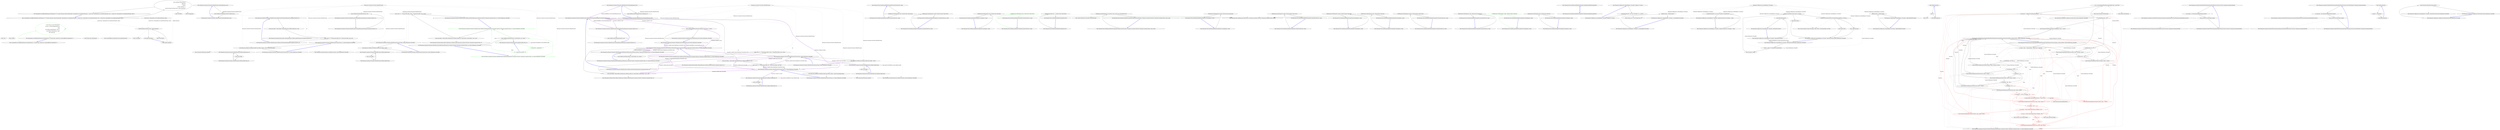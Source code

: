digraph  {
d1 [cluster="CommandLine.Core.ReflectionExtensions.GetSpecifications<T>(System.Type, System.Func<System.Reflection.PropertyInfo, T>)", color=green, community=0, label="1: return from pi in type.GetProperties()\r\n                   let attrs = pi.GetCustomAttributes(true)\r\n                   where\r\n                        attrs.OfType<OptionAttribute>().Any() ||\r\n                        attrs.OfType<ValueAttribute>().Any()\r\n                   select selector(pi);", span="14-19"];
d0 [cluster="CommandLine.Core.ReflectionExtensions.GetSpecifications<T>(System.Type, System.Func<System.Reflection.PropertyInfo, T>)", label="Entry CommandLine.Core.ReflectionExtensions.GetSpecifications<T>(System.Type, System.Func<System.Reflection.PropertyInfo, T>)", span="12-12"];
d2 [cluster="CommandLine.Core.ReflectionExtensions.GetSpecifications<T>(System.Type, System.Func<System.Reflection.PropertyInfo, T>)", label="Exit CommandLine.Core.ReflectionExtensions.GetSpecifications<T>(System.Type, System.Func<System.Reflection.PropertyInfo, T>)", span="12-12"];
d3 [cluster="System.Type.GetProperties()", label="Entry System.Type.GetProperties()", span="0-0"];
d4 [cluster="System.Reflection.MemberInfo.GetCustomAttributes(bool)", label="Entry System.Reflection.MemberInfo.GetCustomAttributes(bool)", span="0-0"];
d5 [cluster="Unk.>", label="Entry Unk.>", span=""];
d6 [cluster="Unk.Any", label="Entry Unk.Any", span=""];
d7 [cluster="Unk.selector", label="Entry Unk.selector", span=""];
d26 [cluster="lambda expression", label="specProp.Property.SetValue(current, selector(specProp))", span="52-52"];
d54 [label="System.Func<CommandLine.Core.SpecificationProperty, object>", span=""];
d20 [cluster="CommandLine.Core.ReflectionExtensions.SetProperties<T>(T, System.Collections.Generic.IEnumerable<CommandLine.Core.SpecificationProperty>, System.Func<CommandLine.Core.SpecificationProperty, bool>, System.Func<CommandLine.Core.SpecificationProperty, object>)", label="Entry CommandLine.Core.ReflectionExtensions.SetProperties<T>(T, System.Collections.Generic.IEnumerable<CommandLine.Core.SpecificationProperty>, System.Func<CommandLine.Core.SpecificationProperty, bool>, System.Func<CommandLine.Core.SpecificationProperty, object>)", span="42-42"];
d25 [cluster="lambda expression", label="Entry lambda expression", span="51-52"];
d27 [cluster="lambda expression", label="Exit lambda expression", span="51-52"];
d28 [cluster="Unk.SetValue", label="Entry Unk.SetValue", span=""];
d22 [cluster="CommandLine.Core.ReflectionExtensions.SetProperties<T>(T, System.Collections.Generic.IEnumerable<CommandLine.Core.SpecificationProperty>, System.Func<CommandLine.Core.SpecificationProperty, bool>, System.Func<CommandLine.Core.SpecificationProperty, object>)", label="Exit CommandLine.Core.ReflectionExtensions.SetProperties<T>(T, System.Collections.Generic.IEnumerable<CommandLine.Core.SpecificationProperty>, System.Func<CommandLine.Core.SpecificationProperty, bool>, System.Func<CommandLine.Core.SpecificationProperty, object>)", span="42-42"];
d21 [cluster="CommandLine.Core.ReflectionExtensions.SetProperties<T>(T, System.Collections.Generic.IEnumerable<CommandLine.Core.SpecificationProperty>, System.Func<CommandLine.Core.SpecificationProperty, bool>, System.Func<CommandLine.Core.SpecificationProperty, object>)", label="return specProps.Where(predicate)\r\n                .Aggregate(\r\n                    instance,\r\n                    (current, specProp) =>\r\n                        specProp.Property.SetValue(current, selector(specProp)));", span="48-52"];
d23 [cluster="Unk.Where", label="Entry Unk.Where", span=""];
d24 [cluster="Unk.Aggregate", label="Entry Unk.Aggregate", span=""];
m0_7 [cluster="Humanizer.Localisation.Formatters.DefaultFormatter.TimeSpanHumanize_Zero()", file="FakeOptionsWithSequence.cs", label="Entry Humanizer.Localisation.Formatters.DefaultFormatter.TimeSpanHumanize_Zero()", span="36-36"];
m0_8 [cluster="Humanizer.Localisation.Formatters.DefaultFormatter.TimeSpanHumanize_Zero()", file="FakeOptionsWithSequence.cs", label="return GetResourceForTimeSpan(TimeUnit.Millisecond, 0);", span="38-38"];
m0_9 [cluster="Humanizer.Localisation.Formatters.DefaultFormatter.TimeSpanHumanize_Zero()", file="FakeOptionsWithSequence.cs", label="Exit Humanizer.Localisation.Formatters.DefaultFormatter.TimeSpanHumanize_Zero()", span="36-36"];
m0_0 [cluster="Humanizer.Localisation.RomanianFormatter.GetResourceKey(string, int)", file="FakeOptionsWithSequence.cs", label="Entry Humanizer.Localisation.RomanianFormatter.GetResourceKey(string, int)", span="6-6"];
m0_1 [cluster="Humanizer.Localisation.RomanianFormatter.GetResourceKey(string, int)", color=green, community=0, file="FakeOptionsWithSequence.cs", label="0: var mod100 = number%100", span="8-8"];
m0_2 [cluster="Humanizer.Localisation.RomanianFormatter.GetResourceKey(string, int)", color=green, community=0, file="FakeOptionsWithSequence.cs", label="0: 0 < mod100 && mod100 < 20", span="10-10"];
m0_11 [cluster="Humanizer.Localisation.Formatters.DefaultFormatter.TimeSpanHumanize(Humanizer.Localisation.TimeUnit, int)", file="FakeOptionsWithSequence.cs", label="Entry Humanizer.Localisation.Formatters.DefaultFormatter.TimeSpanHumanize(Humanizer.Localisation.TimeUnit, int)", span="47-47"];
m0_12 [cluster="Humanizer.Localisation.Formatters.DefaultFormatter.TimeSpanHumanize(Humanizer.Localisation.TimeUnit, int)", file="FakeOptionsWithSequence.cs", label="return GetResourceForTimeSpan(timeUnit, unit);", span="49-49"];
m0_13 [cluster="Humanizer.Localisation.Formatters.DefaultFormatter.TimeSpanHumanize(Humanizer.Localisation.TimeUnit, int)", file="FakeOptionsWithSequence.cs", label="Exit Humanizer.Localisation.Formatters.DefaultFormatter.TimeSpanHumanize(Humanizer.Localisation.TimeUnit, int)", span="47-47"];
m0_10 [cluster="Humanizer.Localisation.Formatters.DefaultFormatter.GetResourceForTimeSpan(Humanizer.Localisation.TimeUnit, int)", file="FakeOptionsWithSequence.cs", label="Entry Humanizer.Localisation.Formatters.DefaultFormatter.GetResourceForTimeSpan(Humanizer.Localisation.TimeUnit, int)", span="58-58"];
m0_20 [cluster="Humanizer.Localisation.Formatters.DefaultFormatter.GetResourceForTimeSpan(Humanizer.Localisation.TimeUnit, int)", file="FakeOptionsWithSequence.cs", label="string resourceKey = ResourceKeys.TimeSpanHumanize.GetResourceKey(unit, count)", span="60-60"];
m0_21 [cluster="Humanizer.Localisation.Formatters.DefaultFormatter.GetResourceForTimeSpan(Humanizer.Localisation.TimeUnit, int)", file="FakeOptionsWithSequence.cs", label="return count == 1 ? Format(resourceKey, null) : Format(resourceKey, count, null);", span="61-61"];
m0_22 [cluster="Humanizer.Localisation.Formatters.DefaultFormatter.GetResourceForTimeSpan(Humanizer.Localisation.TimeUnit, int)", file="FakeOptionsWithSequence.cs", label="Exit Humanizer.Localisation.Formatters.DefaultFormatter.GetResourceForTimeSpan(Humanizer.Localisation.TimeUnit, int)", span="58-58"];
m0_27 [cluster="Humanizer.Localisation.Resources.GetResource(string, System.Globalization.CultureInfo)", file="FakeOptionsWithSequence.cs", label="Entry Humanizer.Localisation.Resources.GetResource(string, System.Globalization.CultureInfo)", span="18-18"];
m0_3 [cluster="Humanizer.Localisation.Formatters.DefaultFormatter.GetResourceForDate(Humanizer.Localisation.TimeUnit, Humanizer.Localisation.Tense, int, System.Globalization.CultureInfo)", color=green, community=0, file="FakeOptionsWithSequence.cs", label="3: Entry Humanizer.Localisation.Formatters.DefaultFormatter.GetResourceForDate(Humanizer.Localisation.TimeUnit, Humanizer.Localisation.Tense, int, System.Globalization.CultureInfo)", span="52-52"];
m0_4 [cluster="Humanizer.Localisation.Formatters.DefaultFormatter.DateHumanize(Humanizer.Localisation.TimeUnit, Humanizer.Localisation.Tense, int, System.Globalization.CultureInfo)", color=green, community=0, file="FakeOptionsWithSequence.cs", label="1: Entry Humanizer.Localisation.Formatters.DefaultFormatter.DateHumanize(Humanizer.Localisation.TimeUnit, Humanizer.Localisation.Tense, int, System.Globalization.CultureInfo)", span="27-27"];
m0_5 [cluster="Humanizer.Localisation.Formatters.DefaultFormatter.DateHumanize(Humanizer.Localisation.TimeUnit, Humanizer.Localisation.Tense, int, System.Globalization.CultureInfo)", file="FakeOptionsWithSequence.cs", label="return GetResourceForDate(timeUnit, timeUnitTense, unit, culture);", span="29-29"];
m0_6 [cluster="Humanizer.Localisation.Formatters.DefaultFormatter.DateHumanize(Humanizer.Localisation.TimeUnit, Humanizer.Localisation.Tense, int, System.Globalization.CultureInfo)", file="FakeOptionsWithSequence.cs", label="Exit Humanizer.Localisation.Formatters.DefaultFormatter.DateHumanize(Humanizer.Localisation.TimeUnit, Humanizer.Localisation.Tense, int, System.Globalization.CultureInfo)", span="27-27"];
m0_23 [cluster="Humanizer.Localisation.ResourceKeys.TimeSpanHumanize.GetResourceKey(Humanizer.Localisation.TimeUnit, int)", file="FakeOptionsWithSequence.cs", label="Entry Humanizer.Localisation.ResourceKeys.TimeSpanHumanize.GetResourceKey(Humanizer.Localisation.TimeUnit, int)", span="22-22"];
m0_30 [cluster="Humanizer.Localisation.Formatters.DefaultFormatter.GetResourceKey(string, int)", file="FakeOptionsWithSequence.cs", label="Entry Humanizer.Localisation.Formatters.DefaultFormatter.GetResourceKey(string, int)", span="93-93"];
m0_32 [cluster="Humanizer.Localisation.Formatters.DefaultFormatter.GetResourceKey(string, int)", file="FakeOptionsWithSequence.cs", label="return resourceKey;", span="95-95"];
m0_33 [cluster="Humanizer.Localisation.Formatters.DefaultFormatter.GetResourceKey(string, int)", file="FakeOptionsWithSequence.cs", label="Exit Humanizer.Localisation.Formatters.DefaultFormatter.GetResourceKey(string, int)", span="93-93"];
m0_14 [cluster="Humanizer.Localisation.Formatters.DefaultFormatter.GetResourceForDate(Humanizer.Localisation.TimeUnit, Humanizer.Localisation.Tense, int, System.Globalization.CultureInfo)", file="FakeOptionsWithSequence.cs", label="string resourceKey = ResourceKeys.DateHumanize.GetResourceKey(unit, timeUnitTense: timeUnitTense, count: count)", span="54-54"];
m0_15 [cluster="Humanizer.Localisation.Formatters.DefaultFormatter.GetResourceForDate(Humanizer.Localisation.TimeUnit, Humanizer.Localisation.Tense, int, System.Globalization.CultureInfo)", file="FakeOptionsWithSequence.cs", label="return count == 1 ? Format(resourceKey, culture) : Format(resourceKey, count, culture);", span="55-55"];
m0_16 [cluster="Humanizer.Localisation.Formatters.DefaultFormatter.GetResourceForDate(Humanizer.Localisation.TimeUnit, Humanizer.Localisation.Tense, int, System.Globalization.CultureInfo)", file="FakeOptionsWithSequence.cs", label="Exit Humanizer.Localisation.Formatters.DefaultFormatter.GetResourceForDate(Humanizer.Localisation.TimeUnit, Humanizer.Localisation.Tense, int, System.Globalization.CultureInfo)", span="52-52"];
m0_17 [cluster="Humanizer.Localisation.ResourceKeys.DateHumanize.GetResourceKey(Humanizer.Localisation.TimeUnit, Humanizer.Localisation.Tense, int)", file="FakeOptionsWithSequence.cs", label="Entry Humanizer.Localisation.ResourceKeys.DateHumanize.GetResourceKey(Humanizer.Localisation.TimeUnit, Humanizer.Localisation.Tense, int)", span="30-30"];
m0_18 [cluster="Humanizer.Localisation.Formatters.DefaultFormatter.Format(string, System.Globalization.CultureInfo)", file="FakeOptionsWithSequence.cs", label="Entry Humanizer.Localisation.Formatters.DefaultFormatter.Format(string, System.Globalization.CultureInfo)", span="70-70"];
m0_24 [cluster="Humanizer.Localisation.Formatters.DefaultFormatter.Format(string, System.Globalization.CultureInfo)", file="FakeOptionsWithSequence.cs", label="return Resources.GetResource(GetResourceKey(resourceKey), culture);", span="72-72"];
m0_25 [cluster="Humanizer.Localisation.Formatters.DefaultFormatter.Format(string, System.Globalization.CultureInfo)", file="FakeOptionsWithSequence.cs", label="Exit Humanizer.Localisation.Formatters.DefaultFormatter.Format(string, System.Globalization.CultureInfo)", span="70-70"];
m0_19 [cluster="Humanizer.Localisation.Formatters.DefaultFormatter.Format(string, int, System.Globalization.CultureInfo)", file="FakeOptionsWithSequence.cs", label="Entry Humanizer.Localisation.Formatters.DefaultFormatter.Format(string, int, System.Globalization.CultureInfo)", span="82-82"];
m0_28 [cluster="Humanizer.Localisation.Formatters.DefaultFormatter.Format(string, int, System.Globalization.CultureInfo)", file="FakeOptionsWithSequence.cs", label="return Resources.GetResource(GetResourceKey(resourceKey, number), culture).FormatWith(number);", span="84-84"];
m0_29 [cluster="Humanizer.Localisation.Formatters.DefaultFormatter.Format(string, int, System.Globalization.CultureInfo)", file="FakeOptionsWithSequence.cs", label="Exit Humanizer.Localisation.Formatters.DefaultFormatter.Format(string, int, System.Globalization.CultureInfo)", span="82-82"];
m0_31 [cluster="string.FormatWith(params object[])", file="FakeOptionsWithSequence.cs", label="Entry string.FormatWith(params object[])", span="15-15"];
m0_26 [cluster="Humanizer.Localisation.Formatters.DefaultFormatter.GetResourceKey(string)", file="FakeOptionsWithSequence.cs", label="Entry Humanizer.Localisation.Formatters.DefaultFormatter.GetResourceKey(string)", span="103-103"];
m0_34 [cluster="Humanizer.Localisation.Formatters.DefaultFormatter.GetResourceKey(string)", file="FakeOptionsWithSequence.cs", label="return resourceKey;", span="105-105"];
m0_35 [cluster="Humanizer.Localisation.Formatters.DefaultFormatter.GetResourceKey(string)", file="FakeOptionsWithSequence.cs", label="Exit Humanizer.Localisation.Formatters.DefaultFormatter.GetResourceKey(string)", span="103-103"];
m0_36 [file="FakeOptionsWithSequence.cs", label="Humanizer.Localisation.Formatters.DefaultFormatter", span=""];
m2_7 [cluster="Humanizer.Localisation.Formatters.DefaultFormatter.TimeSpanHumanize_Zero()", file="HelpText.cs", label="Entry Humanizer.Localisation.Formatters.DefaultFormatter.TimeSpanHumanize_Zero()", span="36-36"];
m2_8 [cluster="Humanizer.Localisation.Formatters.DefaultFormatter.TimeSpanHumanize_Zero()", file="HelpText.cs", label="return GetResourceForTimeSpan(TimeUnit.Millisecond, 0);", span="38-38"];
m2_9 [cluster="Humanizer.Localisation.Formatters.DefaultFormatter.TimeSpanHumanize_Zero()", file="HelpText.cs", label="Exit Humanizer.Localisation.Formatters.DefaultFormatter.TimeSpanHumanize_Zero()", span="36-36"];
m2_0 [cluster="Humanizer.Localisation.Formatters.DefaultFormatter.DateHumanize_Now(System.Globalization.CultureInfo)", file="HelpText.cs", label="Entry Humanizer.Localisation.Formatters.DefaultFormatter.DateHumanize_Now(System.Globalization.CultureInfo)", span="14-14"];
m2_1 [cluster="Humanizer.Localisation.Formatters.DefaultFormatter.DateHumanize_Now(System.Globalization.CultureInfo)", file="HelpText.cs", label="return GetResourceForDate(TimeUnit.Millisecond, Tense.Past, 0, culture);", span="16-16"];
m2_2 [cluster="Humanizer.Localisation.Formatters.DefaultFormatter.DateHumanize_Now(System.Globalization.CultureInfo)", file="HelpText.cs", label="Exit Humanizer.Localisation.Formatters.DefaultFormatter.DateHumanize_Now(System.Globalization.CultureInfo)", span="14-14"];
m2_11 [cluster="Humanizer.Localisation.Formatters.DefaultFormatter.TimeSpanHumanize(Humanizer.Localisation.TimeUnit, int)", file="HelpText.cs", label="Entry Humanizer.Localisation.Formatters.DefaultFormatter.TimeSpanHumanize(Humanizer.Localisation.TimeUnit, int)", span="47-47"];
m2_12 [cluster="Humanizer.Localisation.Formatters.DefaultFormatter.TimeSpanHumanize(Humanizer.Localisation.TimeUnit, int)", file="HelpText.cs", label="return GetResourceForTimeSpan(timeUnit, unit);", span="49-49"];
m2_13 [cluster="Humanizer.Localisation.Formatters.DefaultFormatter.TimeSpanHumanize(Humanizer.Localisation.TimeUnit, int)", file="HelpText.cs", label="Exit Humanizer.Localisation.Formatters.DefaultFormatter.TimeSpanHumanize(Humanizer.Localisation.TimeUnit, int)", span="47-47"];
m2_10 [cluster="Humanizer.Localisation.Formatters.DefaultFormatter.GetResourceForTimeSpan(Humanizer.Localisation.TimeUnit, int)", file="HelpText.cs", label="Entry Humanizer.Localisation.Formatters.DefaultFormatter.GetResourceForTimeSpan(Humanizer.Localisation.TimeUnit, int)", span="58-58"];
m2_20 [cluster="Humanizer.Localisation.Formatters.DefaultFormatter.GetResourceForTimeSpan(Humanizer.Localisation.TimeUnit, int)", file="HelpText.cs", label="string resourceKey = ResourceKeys.TimeSpanHumanize.GetResourceKey(unit, count)", span="60-60"];
m2_21 [cluster="Humanizer.Localisation.Formatters.DefaultFormatter.GetResourceForTimeSpan(Humanizer.Localisation.TimeUnit, int)", file="HelpText.cs", label="return count == 1 ? Format(resourceKey, null) : Format(resourceKey, count, null);", span="61-61"];
m2_22 [cluster="Humanizer.Localisation.Formatters.DefaultFormatter.GetResourceForTimeSpan(Humanizer.Localisation.TimeUnit, int)", file="HelpText.cs", label="Exit Humanizer.Localisation.Formatters.DefaultFormatter.GetResourceForTimeSpan(Humanizer.Localisation.TimeUnit, int)", span="58-58"];
m2_27 [cluster="Humanizer.Localisation.Resources.GetResource(string, System.Globalization.CultureInfo)", file="HelpText.cs", label="Entry Humanizer.Localisation.Resources.GetResource(string, System.Globalization.CultureInfo)", span="18-18"];
m2_4 [cluster="Humanizer.Localisation.Formatters.DefaultFormatter.DateHumanize(Humanizer.Localisation.TimeUnit, Humanizer.Localisation.Tense, int, System.Globalization.CultureInfo)", file="HelpText.cs", label="Entry Humanizer.Localisation.Formatters.DefaultFormatter.DateHumanize(Humanizer.Localisation.TimeUnit, Humanizer.Localisation.Tense, int, System.Globalization.CultureInfo)", span="27-27"];
m2_5 [cluster="Humanizer.Localisation.Formatters.DefaultFormatter.DateHumanize(Humanizer.Localisation.TimeUnit, Humanizer.Localisation.Tense, int, System.Globalization.CultureInfo)", file="HelpText.cs", label="return GetResourceForDate(timeUnit, timeUnitTense, unit, culture);", span="29-29"];
m2_6 [cluster="Humanizer.Localisation.Formatters.DefaultFormatter.DateHumanize(Humanizer.Localisation.TimeUnit, Humanizer.Localisation.Tense, int, System.Globalization.CultureInfo)", file="HelpText.cs", label="Exit Humanizer.Localisation.Formatters.DefaultFormatter.DateHumanize(Humanizer.Localisation.TimeUnit, Humanizer.Localisation.Tense, int, System.Globalization.CultureInfo)", span="27-27"];
m2_23 [cluster="Humanizer.Localisation.ResourceKeys.TimeSpanHumanize.GetResourceKey(Humanizer.Localisation.TimeUnit, int)", file="HelpText.cs", label="Entry Humanizer.Localisation.ResourceKeys.TimeSpanHumanize.GetResourceKey(Humanizer.Localisation.TimeUnit, int)", span="22-22"];
m2_30 [cluster="Humanizer.Localisation.Formatters.DefaultFormatter.GetResourceKey(string, int)", file="HelpText.cs", label="Entry Humanizer.Localisation.Formatters.DefaultFormatter.GetResourceKey(string, int)", span="93-93"];
m2_32 [cluster="Humanizer.Localisation.Formatters.DefaultFormatter.GetResourceKey(string, int)", file="HelpText.cs", label="return resourceKey;", span="95-95"];
m2_33 [cluster="Humanizer.Localisation.Formatters.DefaultFormatter.GetResourceKey(string, int)", file="HelpText.cs", label="Exit Humanizer.Localisation.Formatters.DefaultFormatter.GetResourceKey(string, int)", span="93-93"];
m2_3 [cluster="Humanizer.Localisation.Formatters.DefaultFormatter.GetResourceForDate(Humanizer.Localisation.TimeUnit, Humanizer.Localisation.Tense, int, System.Globalization.CultureInfo)", file="HelpText.cs", label="Entry Humanizer.Localisation.Formatters.DefaultFormatter.GetResourceForDate(Humanizer.Localisation.TimeUnit, Humanizer.Localisation.Tense, int, System.Globalization.CultureInfo)", span="52-52"];
m2_14 [cluster="Humanizer.Localisation.Formatters.DefaultFormatter.GetResourceForDate(Humanizer.Localisation.TimeUnit, Humanizer.Localisation.Tense, int, System.Globalization.CultureInfo)", file="HelpText.cs", label="string resourceKey = ResourceKeys.DateHumanize.GetResourceKey(unit, timeUnitTense: timeUnitTense, count: count)", span="54-54"];
m2_15 [cluster="Humanizer.Localisation.Formatters.DefaultFormatter.GetResourceForDate(Humanizer.Localisation.TimeUnit, Humanizer.Localisation.Tense, int, System.Globalization.CultureInfo)", file="HelpText.cs", label="return count == 1 ? Format(resourceKey, culture) : Format(resourceKey, count, culture);", span="55-55"];
m2_16 [cluster="Humanizer.Localisation.Formatters.DefaultFormatter.GetResourceForDate(Humanizer.Localisation.TimeUnit, Humanizer.Localisation.Tense, int, System.Globalization.CultureInfo)", file="HelpText.cs", label="Exit Humanizer.Localisation.Formatters.DefaultFormatter.GetResourceForDate(Humanizer.Localisation.TimeUnit, Humanizer.Localisation.Tense, int, System.Globalization.CultureInfo)", span="52-52"];
m2_17 [cluster="Humanizer.Localisation.ResourceKeys.DateHumanize.GetResourceKey(Humanizer.Localisation.TimeUnit, Humanizer.Localisation.Tense, int)", file="HelpText.cs", label="Entry Humanizer.Localisation.ResourceKeys.DateHumanize.GetResourceKey(Humanizer.Localisation.TimeUnit, Humanizer.Localisation.Tense, int)", span="30-30"];
m2_18 [cluster="Humanizer.Localisation.Formatters.DefaultFormatter.Format(string, System.Globalization.CultureInfo)", file="HelpText.cs", label="Entry Humanizer.Localisation.Formatters.DefaultFormatter.Format(string, System.Globalization.CultureInfo)", span="70-70"];
m2_24 [cluster="Humanizer.Localisation.Formatters.DefaultFormatter.Format(string, System.Globalization.CultureInfo)", file="HelpText.cs", label="return Resources.GetResource(GetResourceKey(resourceKey), culture);", span="72-72"];
m2_25 [cluster="Humanizer.Localisation.Formatters.DefaultFormatter.Format(string, System.Globalization.CultureInfo)", file="HelpText.cs", label="Exit Humanizer.Localisation.Formatters.DefaultFormatter.Format(string, System.Globalization.CultureInfo)", span="70-70"];
m2_19 [cluster="Humanizer.Localisation.Formatters.DefaultFormatter.Format(string, int, System.Globalization.CultureInfo)", file="HelpText.cs", label="Entry Humanizer.Localisation.Formatters.DefaultFormatter.Format(string, int, System.Globalization.CultureInfo)", span="82-82"];
m2_28 [cluster="Humanizer.Localisation.Formatters.DefaultFormatter.Format(string, int, System.Globalization.CultureInfo)", file="HelpText.cs", label="return Resources.GetResource(GetResourceKey(resourceKey, number), culture).FormatWith(number);", span="84-84"];
m2_29 [cluster="Humanizer.Localisation.Formatters.DefaultFormatter.Format(string, int, System.Globalization.CultureInfo)", file="HelpText.cs", label="Exit Humanizer.Localisation.Formatters.DefaultFormatter.Format(string, int, System.Globalization.CultureInfo)", span="82-82"];
m2_31 [cluster="string.FormatWith(params object[])", file="HelpText.cs", label="Entry string.FormatWith(params object[])", span="15-15"];
m2_26 [cluster="Humanizer.Localisation.Formatters.DefaultFormatter.GetResourceKey(string)", file="HelpText.cs", label="Entry Humanizer.Localisation.Formatters.DefaultFormatter.GetResourceKey(string)", span="103-103"];
m2_34 [cluster="Humanizer.Localisation.Formatters.DefaultFormatter.GetResourceKey(string)", file="HelpText.cs", label="return resourceKey;", span="105-105"];
m2_35 [cluster="Humanizer.Localisation.Formatters.DefaultFormatter.GetResourceKey(string)", file="HelpText.cs", label="Exit Humanizer.Localisation.Formatters.DefaultFormatter.GetResourceKey(string)", span="103-103"];
m2_36 [file="HelpText.cs", label="Humanizer.Localisation.Formatters.DefaultFormatter", span=""];
m4_18 [cluster="Humanizer.Tests.DateHumanizeDefaultStrategyTests.HoursFromNow(int, string)", file="InstanceBuilderTests.cs", label="Entry Humanizer.Tests.DateHumanizeDefaultStrategyTests.HoursFromNow(int, string)", span="74-74"];
m4_19 [cluster="Humanizer.Tests.DateHumanizeDefaultStrategyTests.HoursFromNow(int, string)", file="InstanceBuilderTests.cs", label="DateHumanize.Verify(expected, hours, TimeUnit.Hour, Tense.Future)", span="77-77"];
m4_20 [cluster="Humanizer.Tests.DateHumanizeDefaultStrategyTests.HoursFromNow(int, string)", file="InstanceBuilderTests.cs", label="Exit Humanizer.Tests.DateHumanizeDefaultStrategyTests.HoursFromNow(int, string)", span="74-74"];
m4_5 [cluster="Humanizer.Tests.DateHumanize.Verify(string, int, Humanizer.Localisation.TimeUnit, Humanizer.Localisation.Tense, double?)", file="InstanceBuilderTests.cs", label="Entry Humanizer.Tests.DateHumanize.Verify(string, int, Humanizer.Localisation.TimeUnit, Humanizer.Localisation.Tense, double?)", span="29-29"];
m4_6 [cluster="Humanizer.Tests.DateHumanizeDefaultStrategyTests.SecondsFromNow(int, string)", file="InstanceBuilderTests.cs", label="Entry Humanizer.Tests.DateHumanizeDefaultStrategyTests.SecondsFromNow(int, string)", span="28-28"];
m4_7 [cluster="Humanizer.Tests.DateHumanizeDefaultStrategyTests.SecondsFromNow(int, string)", file="InstanceBuilderTests.cs", label="DateHumanize.Verify(expected, seconds, TimeUnit.Second, Tense.Future)", span="31-31"];
m4_8 [cluster="Humanizer.Tests.DateHumanizeDefaultStrategyTests.SecondsFromNow(int, string)", file="InstanceBuilderTests.cs", label="Exit Humanizer.Tests.DateHumanizeDefaultStrategyTests.SecondsFromNow(int, string)", span="28-28"];
m4_33 [cluster="Humanizer.Tests.DateHumanizeDefaultStrategyTests.YearsAgo(int, string)", file="InstanceBuilderTests.cs", label="Entry Humanizer.Tests.DateHumanizeDefaultStrategyTests.YearsAgo(int, string)", span="122-122"];
m4_34 [cluster="Humanizer.Tests.DateHumanizeDefaultStrategyTests.YearsAgo(int, string)", file="InstanceBuilderTests.cs", label="DateHumanize.Verify(expected, years, TimeUnit.Year, Tense.Past)", span="125-125"];
m4_35 [cluster="Humanizer.Tests.DateHumanizeDefaultStrategyTests.YearsAgo(int, string)", file="InstanceBuilderTests.cs", label="Exit Humanizer.Tests.DateHumanizeDefaultStrategyTests.YearsAgo(int, string)", span="122-122"];
m4_24 [cluster="Humanizer.Tests.DateHumanizeDefaultStrategyTests.DaysFromNow(int, string)", file="InstanceBuilderTests.cs", label="Entry Humanizer.Tests.DateHumanizeDefaultStrategyTests.DaysFromNow(int, string)", span="94-94"];
m4_25 [cluster="Humanizer.Tests.DateHumanizeDefaultStrategyTests.DaysFromNow(int, string)", color=green, community=0, file="InstanceBuilderTests.cs", label="1: DateHumanize.Verify(expected, days, TimeUnit.Day, Tense.Future)", span="97-97"];
m4_26 [cluster="Humanizer.Tests.DateHumanizeDefaultStrategyTests.DaysFromNow(int, string)", file="InstanceBuilderTests.cs", label="Exit Humanizer.Tests.DateHumanizeDefaultStrategyTests.DaysFromNow(int, string)", span="94-94"];
m4_0 [cluster="Humanizer.Tests.DateHumanizeDefaultStrategyTests.DateHumanizeDefaultStrategyTests()", file="InstanceBuilderTests.cs", label="Entry Humanizer.Tests.DateHumanizeDefaultStrategyTests.DateHumanizeDefaultStrategyTests()", span="8-8"];
m4_1 [cluster="Humanizer.Tests.DateHumanizeDefaultStrategyTests.DateHumanizeDefaultStrategyTests()", file="InstanceBuilderTests.cs", label="Exit Humanizer.Tests.DateHumanizeDefaultStrategyTests.DateHumanizeDefaultStrategyTests()", span="8-8"];
m4_39 [cluster="Humanizer.Tests.DateHumanizeDefaultStrategyTests.Now()", file="InstanceBuilderTests.cs", label="Entry Humanizer.Tests.DateHumanizeDefaultStrategyTests.Now()", span="136-136"];
m4_40 [cluster="Humanizer.Tests.DateHumanizeDefaultStrategyTests.Now()", file="InstanceBuilderTests.cs", label="DateHumanize.Verify(''now'', 0, TimeUnit.Year, Tense.Future)", span="139-139"];
m4_41 [cluster="Humanizer.Tests.DateHumanizeDefaultStrategyTests.Now()", file="InstanceBuilderTests.cs", label="Exit Humanizer.Tests.DateHumanizeDefaultStrategyTests.Now()", span="136-136"];
m4_42 [cluster="Humanizer.Tests.DateHumanizeDefaultStrategyTests.ExplicitCultureIsUsed(int, Humanizer.Localisation.TimeUnit, Humanizer.Localisation.Tense, string, string)", file="InstanceBuilderTests.cs", label="Entry Humanizer.Tests.DateHumanizeDefaultStrategyTests.ExplicitCultureIsUsed(int, Humanizer.Localisation.TimeUnit, Humanizer.Localisation.Tense, string, string)", span="146-146"];
m4_43 [cluster="Humanizer.Tests.DateHumanizeDefaultStrategyTests.ExplicitCultureIsUsed(int, Humanizer.Localisation.TimeUnit, Humanizer.Localisation.Tense, string, string)", file="InstanceBuilderTests.cs", label="DateHumanize.Verify(expected, unit, timeUnit, tense, culture: new CultureInfo(culture))", span="148-148"];
m4_44 [cluster="Humanizer.Tests.DateHumanizeDefaultStrategyTests.ExplicitCultureIsUsed(int, Humanizer.Localisation.TimeUnit, Humanizer.Localisation.Tense, string, string)", file="InstanceBuilderTests.cs", label="Exit Humanizer.Tests.DateHumanizeDefaultStrategyTests.ExplicitCultureIsUsed(int, Humanizer.Localisation.TimeUnit, Humanizer.Localisation.Tense, string, string)", span="146-146"];
m4_2 [cluster="Humanizer.Tests.DateHumanizeDefaultStrategyTests.SecondsAgo(int, string)", file="InstanceBuilderTests.cs", label="Entry Humanizer.Tests.DateHumanizeDefaultStrategyTests.SecondsAgo(int, string)", span="18-18"];
m4_3 [cluster="Humanizer.Tests.DateHumanizeDefaultStrategyTests.SecondsAgo(int, string)", file="InstanceBuilderTests.cs", label="DateHumanize.Verify(expected, seconds, TimeUnit.Second, Tense.Past)", span="21-21"];
m4_4 [cluster="Humanizer.Tests.DateHumanizeDefaultStrategyTests.SecondsAgo(int, string)", file="InstanceBuilderTests.cs", label="Exit Humanizer.Tests.DateHumanizeDefaultStrategyTests.SecondsAgo(int, string)", span="18-18"];
m4_30 [cluster="Humanizer.Tests.DateHumanizeDefaultStrategyTests.MonthsFromNow(int, string)", file="InstanceBuilderTests.cs", label="Entry Humanizer.Tests.DateHumanizeDefaultStrategyTests.MonthsFromNow(int, string)", span="114-114"];
m4_31 [cluster="Humanizer.Tests.DateHumanizeDefaultStrategyTests.MonthsFromNow(int, string)", file="InstanceBuilderTests.cs", label="DateHumanize.Verify(expected, months, TimeUnit.Month, Tense.Future)", span="117-117"];
m4_32 [cluster="Humanizer.Tests.DateHumanizeDefaultStrategyTests.MonthsFromNow(int, string)", file="InstanceBuilderTests.cs", label="Exit Humanizer.Tests.DateHumanizeDefaultStrategyTests.MonthsFromNow(int, string)", span="114-114"];
m4_9 [cluster="Humanizer.Tests.DateHumanizeDefaultStrategyTests.MinutesAgo(int, string)", file="InstanceBuilderTests.cs", label="Entry Humanizer.Tests.DateHumanizeDefaultStrategyTests.MinutesAgo(int, string)", span="42-42"];
m4_10 [cluster="Humanizer.Tests.DateHumanizeDefaultStrategyTests.MinutesAgo(int, string)", file="InstanceBuilderTests.cs", label="DateHumanize.Verify(expected, minutes, TimeUnit.Minute, Tense.Past)", span="45-45"];
m4_11 [cluster="Humanizer.Tests.DateHumanizeDefaultStrategyTests.MinutesAgo(int, string)", file="InstanceBuilderTests.cs", label="Exit Humanizer.Tests.DateHumanizeDefaultStrategyTests.MinutesAgo(int, string)", span="42-42"];
m4_15 [cluster="Humanizer.Tests.DateHumanizeDefaultStrategyTests.HoursAgo(int, string)", file="InstanceBuilderTests.cs", label="Entry Humanizer.Tests.DateHumanizeDefaultStrategyTests.HoursAgo(int, string)", span="64-64"];
m4_16 [cluster="Humanizer.Tests.DateHumanizeDefaultStrategyTests.HoursAgo(int, string)", file="InstanceBuilderTests.cs", label="DateHumanize.Verify(expected, hours, TimeUnit.Hour, Tense.Past)", span="67-67"];
m4_17 [cluster="Humanizer.Tests.DateHumanizeDefaultStrategyTests.HoursAgo(int, string)", file="InstanceBuilderTests.cs", label="Exit Humanizer.Tests.DateHumanizeDefaultStrategyTests.HoursAgo(int, string)", span="64-64"];
m4_45 [cluster="System.Globalization.CultureInfo.CultureInfo(string)", file="InstanceBuilderTests.cs", label="Entry System.Globalization.CultureInfo.CultureInfo(string)", span="0-0"];
m4_12 [cluster="Humanizer.Tests.DateHumanizeDefaultStrategyTests.MinutesFromNow(int, string)", file="InstanceBuilderTests.cs", label="Entry Humanizer.Tests.DateHumanizeDefaultStrategyTests.MinutesFromNow(int, string)", span="54-54"];
m4_13 [cluster="Humanizer.Tests.DateHumanizeDefaultStrategyTests.MinutesFromNow(int, string)", file="InstanceBuilderTests.cs", label="DateHumanize.Verify(expected, minutes, TimeUnit.Minute, Tense.Future)", span="57-57"];
m4_14 [cluster="Humanizer.Tests.DateHumanizeDefaultStrategyTests.MinutesFromNow(int, string)", file="InstanceBuilderTests.cs", label="Exit Humanizer.Tests.DateHumanizeDefaultStrategyTests.MinutesFromNow(int, string)", span="54-54"];
m4_36 [cluster="Humanizer.Tests.DateHumanizeDefaultStrategyTests.YearsFromNow(int, string)", file="InstanceBuilderTests.cs", label="Entry Humanizer.Tests.DateHumanizeDefaultStrategyTests.YearsFromNow(int, string)", span="130-130"];
m4_37 [cluster="Humanizer.Tests.DateHumanizeDefaultStrategyTests.YearsFromNow(int, string)", file="InstanceBuilderTests.cs", label="DateHumanize.Verify(expected, years, TimeUnit.Year, Tense.Future)", span="133-133"];
m4_38 [cluster="Humanizer.Tests.DateHumanizeDefaultStrategyTests.YearsFromNow(int, string)", file="InstanceBuilderTests.cs", label="Exit Humanizer.Tests.DateHumanizeDefaultStrategyTests.YearsFromNow(int, string)", span="130-130"];
m4_27 [cluster="Humanizer.Tests.DateHumanizeDefaultStrategyTests.MonthsAgo(int, string)", file="InstanceBuilderTests.cs", label="Entry Humanizer.Tests.DateHumanizeDefaultStrategyTests.MonthsAgo(int, string)", span="104-104"];
m4_28 [cluster="Humanizer.Tests.DateHumanizeDefaultStrategyTests.MonthsAgo(int, string)", color=green, community=0, file="InstanceBuilderTests.cs", label="1: DateHumanize.Verify(expected, months, TimeUnit.Month, Tense.Past)", span="107-107"];
m4_29 [cluster="Humanizer.Tests.DateHumanizeDefaultStrategyTests.MonthsAgo(int, string)", file="InstanceBuilderTests.cs", label="Exit Humanizer.Tests.DateHumanizeDefaultStrategyTests.MonthsAgo(int, string)", span="104-104"];
m4_21 [cluster="Humanizer.Tests.DateHumanizeDefaultStrategyTests.DaysAgo(int, string)", file="InstanceBuilderTests.cs", label="Entry Humanizer.Tests.DateHumanizeDefaultStrategyTests.DaysAgo(int, string)", span="84-84"];
m4_22 [cluster="Humanizer.Tests.DateHumanizeDefaultStrategyTests.DaysAgo(int, string)", file="InstanceBuilderTests.cs", label="DateHumanize.Verify(expected, days, TimeUnit.Day, Tense.Past)", span="87-87"];
m4_23 [cluster="Humanizer.Tests.DateHumanizeDefaultStrategyTests.DaysAgo(int, string)", file="InstanceBuilderTests.cs", label="Exit Humanizer.Tests.DateHumanizeDefaultStrategyTests.DaysAgo(int, string)", span="84-84"];
m7_16 [cluster="Humanizer.Configuration.LocaliserRegistry<TLocaliser>.Register<T>(string)", file="OptionMapperTests.cs", label="Entry Humanizer.Configuration.LocaliserRegistry<TLocaliser>.Register<T>(string)", span="54-54"];
m7_17 [cluster="Humanizer.Configuration.LocaliserRegistry<TLocaliser>.Register<T>(string)", file="OptionMapperTests.cs", label="_localisers[localeCode] = new Lazy<TLocaliser>(() => new T())", span="57-57"];
m7_18 [cluster="Humanizer.Configuration.LocaliserRegistry<TLocaliser>.Register<T>(string)", file="OptionMapperTests.cs", label="Exit Humanizer.Configuration.LocaliserRegistry<TLocaliser>.Register<T>(string)", span="54-54"];
m7_27 [cluster="Humanizer.Configuration.LocaliserRegistry<TLocaliser>.RegisterDefault(TLocaliser)", file="OptionMapperTests.cs", label="Entry Humanizer.Configuration.LocaliserRegistry<TLocaliser>.RegisterDefault(TLocaliser)", span="71-71"];
m7_28 [cluster="Humanizer.Configuration.LocaliserRegistry<TLocaliser>.RegisterDefault(TLocaliser)", file="OptionMapperTests.cs", label="_defaultLocaliser = defaultLocaliser", span="73-73"];
m7_29 [cluster="Humanizer.Configuration.LocaliserRegistry<TLocaliser>.RegisterDefault(TLocaliser)", file="OptionMapperTests.cs", label="Exit Humanizer.Configuration.LocaliserRegistry<TLocaliser>.RegisterDefault(TLocaliser)", span="71-71"];
m7_0 [cluster="Humanizer.Configuration.LocaliserRegistry<TLocaliser>.LocaliserRegistry(TLocaliser)", file="OptionMapperTests.cs", label="Entry Humanizer.Configuration.LocaliserRegistry<TLocaliser>.LocaliserRegistry(TLocaliser)", span="19-19"];
m7_1 [cluster="Humanizer.Configuration.LocaliserRegistry<TLocaliser>.LocaliserRegistry(TLocaliser)", file="OptionMapperTests.cs", label="_defaultLocaliser = defaultLocaliser", span="21-21"];
m7_2 [cluster="Humanizer.Configuration.LocaliserRegistry<TLocaliser>.LocaliserRegistry(TLocaliser)", file="OptionMapperTests.cs", label="Exit Humanizer.Configuration.LocaliserRegistry<TLocaliser>.LocaliserRegistry(TLocaliser)", span="19-19"];
m7_24 [cluster="Humanizer.Configuration.LocaliserRegistry<TLocaliser>.Register(System.Func<TLocaliser>, string)", file="OptionMapperTests.cs", label="Entry Humanizer.Configuration.LocaliserRegistry<TLocaliser>.Register(System.Func<TLocaliser>, string)", span="63-63"];
m7_25 [cluster="Humanizer.Configuration.LocaliserRegistry<TLocaliser>.Register(System.Func<TLocaliser>, string)", file="OptionMapperTests.cs", label="_localisers[localeCode] = new Lazy<TLocaliser>(localiserFactory)", span="65-65"];
m7_26 [cluster="Humanizer.Configuration.LocaliserRegistry<TLocaliser>.Register(System.Func<TLocaliser>, string)", file="OptionMapperTests.cs", label="Exit Humanizer.Configuration.LocaliserRegistry<TLocaliser>.Register(System.Func<TLocaliser>, string)", span="63-63"];
m7_15 [cluster="System.Collections.Generic.IDictionary<TKey, TValue>.TryGetValue(TKey, out TValue)", file="OptionMapperTests.cs", label="Entry System.Collections.Generic.IDictionary<TKey, TValue>.TryGetValue(TKey, out TValue)", span="0-0"];
m7_6 [cluster="Humanizer.Configuration.LocaliserRegistry<TLocaliser>.ResolveForCulture(System.Globalization.CultureInfo)", file="OptionMapperTests.cs", label="Entry Humanizer.Configuration.LocaliserRegistry<TLocaliser>.ResolveForCulture(System.Globalization.CultureInfo)", span="36-36"];
m7_7 [cluster="Humanizer.Configuration.LocaliserRegistry<TLocaliser>.ResolveForCulture(System.Globalization.CultureInfo)", file="OptionMapperTests.cs", label="culture = culture ?? CultureInfo.CurrentUICulture", span="38-38"];
m7_8 [cluster="Humanizer.Configuration.LocaliserRegistry<TLocaliser>.ResolveForCulture(System.Globalization.CultureInfo)", file="OptionMapperTests.cs", label="Lazy<TLocaliser> factory", span="40-40"];
m7_9 [cluster="Humanizer.Configuration.LocaliserRegistry<TLocaliser>.ResolveForCulture(System.Globalization.CultureInfo)", file="OptionMapperTests.cs", label="_localisers.TryGetValue(culture.Name, out factory)", span="42-42"];
m7_11 [cluster="Humanizer.Configuration.LocaliserRegistry<TLocaliser>.ResolveForCulture(System.Globalization.CultureInfo)", file="OptionMapperTests.cs", label="_localisers.TryGetValue(culture.TwoLetterISOLanguageName, out factory)", span="45-45"];
m7_10 [cluster="Humanizer.Configuration.LocaliserRegistry<TLocaliser>.ResolveForCulture(System.Globalization.CultureInfo)", file="OptionMapperTests.cs", label="return factory.Value;", span="43-43"];
m7_12 [cluster="Humanizer.Configuration.LocaliserRegistry<TLocaliser>.ResolveForCulture(System.Globalization.CultureInfo)", file="OptionMapperTests.cs", label="return factory.Value;", span="46-46"];
m7_13 [cluster="Humanizer.Configuration.LocaliserRegistry<TLocaliser>.ResolveForCulture(System.Globalization.CultureInfo)", file="OptionMapperTests.cs", label="return _defaultLocaliser;", span="48-48"];
m7_14 [cluster="Humanizer.Configuration.LocaliserRegistry<TLocaliser>.ResolveForCulture(System.Globalization.CultureInfo)", file="OptionMapperTests.cs", label="Exit Humanizer.Configuration.LocaliserRegistry<TLocaliser>.ResolveForCulture(System.Globalization.CultureInfo)", span="36-36"];
m7_20 [cluster="lambda expression", file="OptionMapperTests.cs", label="Entry lambda expression", span="57-57"];
m7_21 [cluster="lambda expression", file="OptionMapperTests.cs", label="new T()", span="57-57"];
m7_22 [cluster="lambda expression", file="OptionMapperTests.cs", label="Exit lambda expression", span="57-57"];
m7_23 [cluster="T.cstr", file="OptionMapperTests.cs", label="Entry T.cstr", span=""];
m7_19 [cluster="System.Lazy<T>.Lazy(System.Func<T>)", file="OptionMapperTests.cs", label="Entry System.Lazy<T>.Lazy(System.Func<T>)", span="0-0"];
m7_3 [cluster="Humanizer.Configuration.LocaliserRegistry<TLocaliser>.ResolveForUiCulture()", file="OptionMapperTests.cs", label="Entry Humanizer.Configuration.LocaliserRegistry<TLocaliser>.ResolveForUiCulture()", span="27-27"];
m7_4 [cluster="Humanizer.Configuration.LocaliserRegistry<TLocaliser>.ResolveForUiCulture()", file="OptionMapperTests.cs", label="return ResolveForCulture();", span="29-29"];
m7_5 [cluster="Humanizer.Configuration.LocaliserRegistry<TLocaliser>.ResolveForUiCulture()", file="OptionMapperTests.cs", label="Exit Humanizer.Configuration.LocaliserRegistry<TLocaliser>.ResolveForUiCulture()", span="27-27"];
m7_30 [file="OptionMapperTests.cs", label="Humanizer.Configuration.LocaliserRegistry<TLocaliser>", span=""];
m8_32 [cluster="System.TimeSpan.TimeSpan(long)", file="Tokenizer.cs", label="Entry System.TimeSpan.TimeSpan(long)", span="0-0"];
m8_35 [cluster="Humanizer.Localisation.Formatters.IFormatter.DateHumanize(Humanizer.Localisation.TimeUnit, Humanizer.Localisation.Tense, int, System.Globalization.CultureInfo)", file="Tokenizer.cs", label="Entry Humanizer.Localisation.Formatters.IFormatter.DateHumanize(Humanizer.Localisation.TimeUnit, Humanizer.Localisation.Tense, int, System.Globalization.CultureInfo)", span="26-26"];
m8_38 [cluster="System.Convert.ToInt32(double)", file="Tokenizer.cs", label="Entry System.Convert.ToInt32(double)", span="0-0"];
m8_36 [cluster="System.DateTime.AddMonths(int)", file="Tokenizer.cs", label="Entry System.DateTime.AddMonths(int)", span="0-0"];
m8_34 [cluster="Humanizer.Configuration.Configurator.GetFormatter(System.Globalization.CultureInfo)", file="Tokenizer.cs", label="Entry Humanizer.Configuration.Configurator.GetFormatter(System.Globalization.CultureInfo)", span="66-66"];
m8_0 [cluster="Humanizer.DateTimeHumanizeStrategy.DefaultDateTimeHumanizeStrategy.Humanize(System.DateTime, System.DateTime, System.Globalization.CultureInfo)", file="Tokenizer.cs", label="Entry Humanizer.DateTimeHumanizeStrategy.DefaultDateTimeHumanizeStrategy.Humanize(System.DateTime, System.DateTime, System.Globalization.CultureInfo)", span="20-20"];
m8_1 [cluster="Humanizer.DateTimeHumanizeStrategy.DefaultDateTimeHumanizeStrategy.Humanize(System.DateTime, System.DateTime, System.Globalization.CultureInfo)", file="Tokenizer.cs", label="var tense = input > comparisonBase ? Tense.Future : Tense.Past", span="22-22"];
m8_2 [cluster="Humanizer.DateTimeHumanizeStrategy.DefaultDateTimeHumanizeStrategy.Humanize(System.DateTime, System.DateTime, System.Globalization.CultureInfo)", file="Tokenizer.cs", label="var ts = new TimeSpan(Math.Abs(comparisonBase.Ticks - input.Ticks))", span="23-23"];
m8_3 [cluster="Humanizer.DateTimeHumanizeStrategy.DefaultDateTimeHumanizeStrategy.Humanize(System.DateTime, System.DateTime, System.Globalization.CultureInfo)", file="Tokenizer.cs", label="var formatter = Configurator.GetFormatter(culture)", span="25-25"];
m8_5 [cluster="Humanizer.DateTimeHumanizeStrategy.DefaultDateTimeHumanizeStrategy.Humanize(System.DateTime, System.DateTime, System.Globalization.CultureInfo)", file="Tokenizer.cs", label="return formatter.DateHumanize(TimeUnit.Millisecond, tense, 0, culture);", span="28-28"];
m8_7 [cluster="Humanizer.DateTimeHumanizeStrategy.DefaultDateTimeHumanizeStrategy.Humanize(System.DateTime, System.DateTime, System.Globalization.CultureInfo)", file="Tokenizer.cs", label="return formatter.DateHumanize(TimeUnit.Second, tense, ts.Seconds, culture);", span="31-31"];
m8_9 [cluster="Humanizer.DateTimeHumanizeStrategy.DefaultDateTimeHumanizeStrategy.Humanize(System.DateTime, System.DateTime, System.Globalization.CultureInfo)", file="Tokenizer.cs", label="return formatter.DateHumanize(TimeUnit.Minute, tense, 1, culture);", span="34-34"];
m8_11 [cluster="Humanizer.DateTimeHumanizeStrategy.DefaultDateTimeHumanizeStrategy.Humanize(System.DateTime, System.DateTime, System.Globalization.CultureInfo)", file="Tokenizer.cs", label="return formatter.DateHumanize(TimeUnit.Minute, tense, ts.Minutes, culture);", span="37-37"];
m8_13 [cluster="Humanizer.DateTimeHumanizeStrategy.DefaultDateTimeHumanizeStrategy.Humanize(System.DateTime, System.DateTime, System.Globalization.CultureInfo)", file="Tokenizer.cs", label="return formatter.DateHumanize(TimeUnit.Hour, tense, 1, culture);", span="40-40"];
m8_15 [cluster="Humanizer.DateTimeHumanizeStrategy.DefaultDateTimeHumanizeStrategy.Humanize(System.DateTime, System.DateTime, System.Globalization.CultureInfo)", file="Tokenizer.cs", label="return formatter.DateHumanize(TimeUnit.Hour, tense, ts.Hours, culture);", span="43-43"];
m8_17 [cluster="Humanizer.DateTimeHumanizeStrategy.DefaultDateTimeHumanizeStrategy.Humanize(System.DateTime, System.DateTime, System.Globalization.CultureInfo)", file="Tokenizer.cs", label="return formatter.DateHumanize(TimeUnit.Day, tense, 1, culture);", span="46-46"];
m8_19 [cluster="Humanizer.DateTimeHumanizeStrategy.DefaultDateTimeHumanizeStrategy.Humanize(System.DateTime, System.DateTime, System.Globalization.CultureInfo)", file="Tokenizer.cs", label="return formatter.DateHumanize(TimeUnit.Day, tense, ts.Days, culture);", span="49-49"];
m8_21 [cluster="Humanizer.DateTimeHumanizeStrategy.DefaultDateTimeHumanizeStrategy.Humanize(System.DateTime, System.DateTime, System.Globalization.CultureInfo)", color=red, community=0, file="Tokenizer.cs", label="4: comparisonBase.Date.AddMonths(tense == Tense.Future ? 1 : -1) == input.Date", span="53-53"];
m8_22 [cluster="Humanizer.DateTimeHumanizeStrategy.DefaultDateTimeHumanizeStrategy.Humanize(System.DateTime, System.DateTime, System.Globalization.CultureInfo)", color=red, community=0, file="Tokenizer.cs", label="1: return formatter.DateHumanize(TimeUnit.Month, tense, 1, culture);", span="54-54"];
m8_23 [cluster="Humanizer.DateTimeHumanizeStrategy.DefaultDateTimeHumanizeStrategy.Humanize(System.DateTime, System.DateTime, System.Globalization.CultureInfo)", color=red, community=0, file="Tokenizer.cs", label="1: return formatter.DateHumanize(TimeUnit.Day, tense, ts.Days, culture);", span="55-55"];
m8_26 [cluster="Humanizer.DateTimeHumanizeStrategy.DefaultDateTimeHumanizeStrategy.Humanize(System.DateTime, System.DateTime, System.Globalization.CultureInfo)", color=red, community=0, file="Tokenizer.cs", label="1: return formatter.DateHumanize(TimeUnit.Month, tense, months, culture);", span="61-61"];
m8_30 [cluster="Humanizer.DateTimeHumanizeStrategy.DefaultDateTimeHumanizeStrategy.Humanize(System.DateTime, System.DateTime, System.Globalization.CultureInfo)", color=red, community=0, file="Tokenizer.cs", label="1: return formatter.DateHumanize(TimeUnit.Year, tense, years, culture);", span="67-67"];
m8_4 [cluster="Humanizer.DateTimeHumanizeStrategy.DefaultDateTimeHumanizeStrategy.Humanize(System.DateTime, System.DateTime, System.Globalization.CultureInfo)", file="Tokenizer.cs", label="ts.TotalMilliseconds < 500", span="27-27"];
m8_6 [cluster="Humanizer.DateTimeHumanizeStrategy.DefaultDateTimeHumanizeStrategy.Humanize(System.DateTime, System.DateTime, System.Globalization.CultureInfo)", file="Tokenizer.cs", label="ts.TotalSeconds < 60", span="30-30"];
m8_8 [cluster="Humanizer.DateTimeHumanizeStrategy.DefaultDateTimeHumanizeStrategy.Humanize(System.DateTime, System.DateTime, System.Globalization.CultureInfo)", file="Tokenizer.cs", label="ts.TotalSeconds < 120", span="33-33"];
m8_10 [cluster="Humanizer.DateTimeHumanizeStrategy.DefaultDateTimeHumanizeStrategy.Humanize(System.DateTime, System.DateTime, System.Globalization.CultureInfo)", file="Tokenizer.cs", label="ts.TotalMinutes < 60", span="36-36"];
m8_12 [cluster="Humanizer.DateTimeHumanizeStrategy.DefaultDateTimeHumanizeStrategy.Humanize(System.DateTime, System.DateTime, System.Globalization.CultureInfo)", file="Tokenizer.cs", label="ts.TotalMinutes < 90", span="39-39"];
m8_14 [cluster="Humanizer.DateTimeHumanizeStrategy.DefaultDateTimeHumanizeStrategy.Humanize(System.DateTime, System.DateTime, System.Globalization.CultureInfo)", file="Tokenizer.cs", label="ts.TotalHours < 24", span="42-42"];
m8_16 [cluster="Humanizer.DateTimeHumanizeStrategy.DefaultDateTimeHumanizeStrategy.Humanize(System.DateTime, System.DateTime, System.Globalization.CultureInfo)", file="Tokenizer.cs", label="ts.TotalHours < 48", span="45-45"];
m8_18 [cluster="Humanizer.DateTimeHumanizeStrategy.DefaultDateTimeHumanizeStrategy.Humanize(System.DateTime, System.DateTime, System.Globalization.CultureInfo)", file="Tokenizer.cs", label="ts.TotalDays < 28", span="48-48"];
m8_20 [cluster="Humanizer.DateTimeHumanizeStrategy.DefaultDateTimeHumanizeStrategy.Humanize(System.DateTime, System.DateTime, System.Globalization.CultureInfo)", color=red, community=0, file="Tokenizer.cs", label="2: ts.TotalDays >= 28 && ts.TotalDays < 30", span="51-51"];
m8_24 [cluster="Humanizer.DateTimeHumanizeStrategy.DefaultDateTimeHumanizeStrategy.Humanize(System.DateTime, System.DateTime, System.Globalization.CultureInfo)", color=red, community=0, file="Tokenizer.cs", label="2: ts.TotalDays < 345", span="58-58"];
m8_25 [cluster="Humanizer.DateTimeHumanizeStrategy.DefaultDateTimeHumanizeStrategy.Humanize(System.DateTime, System.DateTime, System.Globalization.CultureInfo)", color=red, community=0, file="Tokenizer.cs", label="1: int months = Convert.ToInt32(Math.Floor(ts.TotalDays / 29.5))", span="60-60"];
m8_27 [cluster="Humanizer.DateTimeHumanizeStrategy.DefaultDateTimeHumanizeStrategy.Humanize(System.DateTime, System.DateTime, System.Globalization.CultureInfo)", color=red, community=0, file="Tokenizer.cs", label="1: int years = Convert.ToInt32(Math.Floor(ts.TotalDays / 365))", span="64-64"];
m8_28 [cluster="Humanizer.DateTimeHumanizeStrategy.DefaultDateTimeHumanizeStrategy.Humanize(System.DateTime, System.DateTime, System.Globalization.CultureInfo)", color=red, community=0, file="Tokenizer.cs", label="0: years == 0", span="65-65"];
m8_29 [cluster="Humanizer.DateTimeHumanizeStrategy.DefaultDateTimeHumanizeStrategy.Humanize(System.DateTime, System.DateTime, System.Globalization.CultureInfo)", color=red, community=0, file="Tokenizer.cs", label="0: years = 1", span="65-65"];
m8_31 [cluster="Humanizer.DateTimeHumanizeStrategy.DefaultDateTimeHumanizeStrategy.Humanize(System.DateTime, System.DateTime, System.Globalization.CultureInfo)", file="Tokenizer.cs", label="Exit Humanizer.DateTimeHumanizeStrategy.DefaultDateTimeHumanizeStrategy.Humanize(System.DateTime, System.DateTime, System.Globalization.CultureInfo)", span="20-20"];
m8_37 [cluster="System.Math.Floor(double)", file="Tokenizer.cs", label="Entry System.Math.Floor(double)", span="0-0"];
m8_33 [cluster="System.Math.Abs(long)", file="Tokenizer.cs", label="Entry System.Math.Abs(long)", span="0-0"];
m9_0 [cluster="Humanizer.Localisation.NumberToWords.RomanianNumberToWordsConverter.Convert(int, Humanizer.GrammaticalGender)", file="TokenPartitioner.cs", label="Entry Humanizer.Localisation.NumberToWords.RomanianNumberToWordsConverter.Convert(int, Humanizer.GrammaticalGender)", span="7-7"];
m9_1 [cluster="Humanizer.Localisation.NumberToWords.RomanianNumberToWordsConverter.Convert(int, Humanizer.GrammaticalGender)", file="TokenPartitioner.cs", label="var converter = new RomanianCardinalNumberConverter()", span="9-9"];
m9_2 [cluster="Humanizer.Localisation.NumberToWords.RomanianNumberToWordsConverter.Convert(int, Humanizer.GrammaticalGender)", file="TokenPartitioner.cs", label="return converter.Convert(number, gender);", span="10-10"];
m9_3 [cluster="Humanizer.Localisation.NumberToWords.RomanianNumberToWordsConverter.Convert(int, Humanizer.GrammaticalGender)", file="TokenPartitioner.cs", label="Exit Humanizer.Localisation.NumberToWords.RomanianNumberToWordsConverter.Convert(int, Humanizer.GrammaticalGender)", span="7-7"];
m9_6 [cluster="Humanizer.Localisation.NumberToWords.RomanianNumberToWordsConverter.ConvertToOrdinal(int, Humanizer.GrammaticalGender)", file="TokenPartitioner.cs", label="Entry Humanizer.Localisation.NumberToWords.RomanianNumberToWordsConverter.ConvertToOrdinal(int, Humanizer.GrammaticalGender)", span="13-13"];
m9_7 [cluster="Humanizer.Localisation.NumberToWords.RomanianNumberToWordsConverter.ConvertToOrdinal(int, Humanizer.GrammaticalGender)", file="TokenPartitioner.cs", label="var converter = new RomanianOrdinalNumberConverter()", span="15-15"];
m9_8 [cluster="Humanizer.Localisation.NumberToWords.RomanianNumberToWordsConverter.ConvertToOrdinal(int, Humanizer.GrammaticalGender)", file="TokenPartitioner.cs", label="return converter.Convert(number, gender);", span="16-16"];
m9_9 [cluster="Humanizer.Localisation.NumberToWords.RomanianNumberToWordsConverter.ConvertToOrdinal(int, Humanizer.GrammaticalGender)", file="TokenPartitioner.cs", label="Exit Humanizer.Localisation.NumberToWords.RomanianNumberToWordsConverter.ConvertToOrdinal(int, Humanizer.GrammaticalGender)", span="13-13"];
m9_10 [cluster="Humanizer.Localisation.NumberToWords.Romanian.RomanianOrdinalNumberConverter.RomanianOrdinalNumberConverter()", file="TokenPartitioner.cs", label="Entry Humanizer.Localisation.NumberToWords.Romanian.RomanianOrdinalNumberConverter.RomanianOrdinalNumberConverter()", span="5-5"];
m9_5 [cluster="Humanizer.Localisation.NumberToWords.Romanian.RomanianCardinalNumberConverter.Convert(int, Humanizer.GrammaticalGender)", file="TokenPartitioner.cs", label="Entry Humanizer.Localisation.NumberToWords.Romanian.RomanianCardinalNumberConverter.Convert(int, Humanizer.GrammaticalGender)", span="98-98"];
m9_4 [cluster="Humanizer.Localisation.NumberToWords.Romanian.RomanianCardinalNumberConverter.RomanianCardinalNumberConverter()", file="TokenPartitioner.cs", label="Entry Humanizer.Localisation.NumberToWords.Romanian.RomanianCardinalNumberConverter.RomanianCardinalNumberConverter()", span="6-6"];
m9_11 [cluster="Humanizer.Localisation.NumberToWords.Romanian.RomanianOrdinalNumberConverter.Convert(int, Humanizer.GrammaticalGender)", file="TokenPartitioner.cs", label="Entry Humanizer.Localisation.NumberToWords.Romanian.RomanianOrdinalNumberConverter.Convert(int, Humanizer.GrammaticalGender)", span="28-28"];
m10_4 [cluster="lambda expression", file="TokenPartitionerTests.cs", label="Entry lambda expression", span="103-103"];
m10_5 [cluster="lambda expression", file="TokenPartitionerTests.cs", label="p.Name == ''Description''", span="103-103"];
m10_6 [cluster="lambda expression", file="TokenPartitionerTests.cs", label="Exit lambda expression", span="103-103"];
m10_3 [cluster="Humanizer.Configuration.LocaliserRegistry<TLocaliser>.ResolveForCulture(System.Globalization.CultureInfo)", file="TokenPartitionerTests.cs", label="Entry Humanizer.Configuration.LocaliserRegistry<TLocaliser>.ResolveForCulture(System.Globalization.CultureInfo)", span="36-36"];
m10_0 [cluster="Humanizer.Configuration.Configurator.GetFormatter(System.Globalization.CultureInfo)", file="TokenPartitionerTests.cs", label="Entry Humanizer.Configuration.Configurator.GetFormatter(System.Globalization.CultureInfo)", span="66-66"];
m10_1 [cluster="Humanizer.Configuration.Configurator.GetFormatter(System.Globalization.CultureInfo)", file="TokenPartitionerTests.cs", label="return Formatters.ResolveForCulture(culture);", span="68-68"];
m10_2 [cluster="Humanizer.Configuration.Configurator.GetFormatter(System.Globalization.CultureInfo)", file="TokenPartitionerTests.cs", label="Exit Humanizer.Configuration.Configurator.GetFormatter(System.Globalization.CultureInfo)", span="66-66"];
d1 -> d1  [color=green, key=1, label=pi, style=dashed];
d1 -> d2  [color=green, key=0, style=solid];
d1 -> d3  [color=green, key=2, style=dotted];
d1 -> d4  [color=green, key=2, style=dotted];
d1 -> d5  [color=green, key=2, style=dotted];
d1 -> d6  [color=green, key=2, style=dotted];
d1 -> d7  [color=green, key=2, style=dotted];
d0 -> d1  [color=green, key=0, style=solid];
d2 -> d0  [color=blue, key=0, style=bold];
d26 -> d7  [key=2, style=dotted];
d26 -> d27  [key=0, style=solid];
d26 -> d28  [key=2, style=dotted];
d54 -> d26  [color=darkseagreen4, key=1, label="System.Func<CommandLine.Core.SpecificationProperty, object>", style=dashed];
d20 -> d26  [color=darkseagreen4, key=1, label="System.Func<CommandLine.Core.SpecificationProperty, object>", style=dashed];
d20 -> d21  [key=0, style=solid];
d25 -> d26  [key=0, style=solid];
d27 -> d25  [color=blue, key=0, style=bold];
d22 -> d20  [color=blue, key=0, style=bold];
d21 -> d25  [color=darkseagreen4, key=1, label="lambda expression", style=dashed];
d21 -> d22  [key=0, style=solid];
d21 -> d23  [key=2, style=dotted];
d21 -> d24  [key=2, style=dotted];
m0_7 -> m0_8  [key=0, style=solid];
m0_8 -> m0_9  [key=0, style=solid];
m0_8 -> m0_10  [key=2, style=dotted];
m0_9 -> m0_7  [color=blue, key=0, style=bold];
m0_0 -> m0_1  [color=green, key=0, style=solid];
m0_0 -> m0_3  [color=green, key=1, label=string, style=dashed];
m0_0 -> m0_4  [color=green, key=1, label=string, style=dashed];
m0_0 -> m0_0  [color=darkorchid, key=3, label="method methodReturn string GetResourceKey", style=bold];
m0_1 -> m0_2  [color=green, key=0, style=solid];
m0_1 -> m0_3  [key=2, style=dotted];
m0_2 -> m0_0  [color=blue, key=0, style=bold];
m0_2 -> m0_3  [color=green, key=0, style=solid];
m0_2 -> m0_4  [color=green, key=0, style=solid];
m0_11 -> m0_12  [key=0, style=solid];
m0_12 -> m0_13  [key=0, style=solid];
m0_12 -> m0_10  [key=2, style=dotted];
m0_13 -> m0_11  [color=blue, key=0, style=bold];
m0_10 -> m0_20  [key=0, style=solid];
m0_10 -> m0_21  [color=darkseagreen4, key=1, label=int, style=dashed];
m0_20 -> m0_21  [key=0, style=solid];
m0_20 -> m0_23  [key=2, style=dotted];
m0_21 -> m0_22  [key=0, style=solid];
m0_21 -> m0_18  [key=2, style=dotted];
m0_21 -> m0_19  [key=2, style=dotted];
m0_22 -> m0_10  [color=blue, key=0, style=bold];
m0_3 -> m0_5  [color=green, key=0, style=solid];
m0_3 -> m0_14  [key=0, style=solid];
m0_3 -> m0_15  [color=darkseagreen4, key=1, label=int, style=dashed];
m0_4 -> m0_5  [color=green, key=0, style=solid];
m0_5 -> m0_0  [color=blue, key=0, style=bold];
m0_5 -> m0_6  [key=0, style=solid];
m0_5 -> m0_3  [key=2, style=dotted];
m0_6 -> m0_4  [color=blue, key=0, style=bold];
m0_30 -> m0_32  [key=0, style=solid];
m0_32 -> m0_33  [key=0, style=solid];
m0_33 -> m0_30  [color=blue, key=0, style=bold];
m0_14 -> m0_15  [key=0, style=solid];
m0_14 -> m0_17  [key=2, style=dotted];
m0_15 -> m0_16  [key=0, style=solid];
m0_15 -> m0_18  [key=2, style=dotted];
m0_15 -> m0_19  [key=2, style=dotted];
m0_16 -> m0_3  [color=blue, key=0, style=bold];
m0_18 -> m0_24  [key=0, style=solid];
m0_24 -> m0_25  [key=0, style=solid];
m0_24 -> m0_26  [key=2, style=dotted];
m0_24 -> m0_27  [key=2, style=dotted];
m0_25 -> m0_18  [color=blue, key=0, style=bold];
m0_19 -> m0_28  [key=0, style=solid];
m0_28 -> m0_29  [key=0, style=solid];
m0_28 -> m0_30  [key=2, style=dotted];
m0_28 -> m0_27  [key=2, style=dotted];
m0_28 -> m0_31  [key=2, style=dotted];
m0_29 -> m0_19  [color=blue, key=0, style=bold];
m0_26 -> m0_34  [key=0, style=solid];
m0_34 -> m0_35  [key=0, style=solid];
m0_35 -> m0_26  [color=blue, key=0, style=bold];
m0_36 -> m0_1  [color=darkseagreen4, key=1, label="Humanizer.Localisation.Formatters.DefaultFormatter", style=dashed];
m0_36 -> m0_5  [color=darkseagreen4, key=1, label="Humanizer.Localisation.Formatters.DefaultFormatter", style=dashed];
m0_36 -> m0_8  [color=darkseagreen4, key=1, label="Humanizer.Localisation.Formatters.DefaultFormatter", style=dashed];
m0_36 -> m0_12  [color=darkseagreen4, key=1, label="Humanizer.Localisation.Formatters.DefaultFormatter", style=dashed];
m0_36 -> m0_15  [color=darkseagreen4, key=1, label="Humanizer.Localisation.Formatters.DefaultFormatter", style=dashed];
m0_36 -> m0_21  [color=darkseagreen4, key=1, label="Humanizer.Localisation.Formatters.DefaultFormatter", style=dashed];
m0_36 -> m0_24  [color=darkseagreen4, key=1, label="Humanizer.Localisation.Formatters.DefaultFormatter", style=dashed];
m0_36 -> m0_28  [color=darkseagreen4, key=1, label="Humanizer.Localisation.Formatters.DefaultFormatter", style=dashed];
m2_7 -> m2_8  [key=0, style=solid];
m2_7 -> m2_10  [color=darkorchid, key=3, label="method methodReturn string TimeSpanHumanize_Zero", style=bold];
m2_8 -> m2_9  [key=0, style=solid];
m2_8 -> m2_10  [key=2, style=dotted];
m2_9 -> m2_7  [color=blue, key=0, style=bold];
m2_0 -> m2_1  [key=0, style=solid];
m2_0 -> m2_3  [color=darkorchid, key=3, label="method methodReturn string DateHumanize_Now", style=bold];
m2_1 -> m2_2  [key=0, style=solid];
m2_1 -> m2_3  [key=2, style=dotted];
m2_2 -> m2_0  [color=blue, key=0, style=bold];
m2_11 -> m2_12  [key=0, style=solid];
m2_11 -> m2_10  [color=darkorchid, key=3, label="method methodReturn string TimeSpanHumanize", style=bold];
m2_12 -> m2_13  [key=0, style=solid];
m2_12 -> m2_10  [key=2, style=dotted];
m2_13 -> m2_11  [color=blue, key=0, style=bold];
m2_10 -> m2_20  [key=0, style=solid];
m2_10 -> m2_21  [color=darkseagreen4, key=1, label=int, style=dashed];
m2_10 -> m2_1  [color=darkorchid, key=3, label="Parameter variable int count", style=bold];
m2_10 -> m2_11  [color=darkorchid, key=3, label="Parameter variable int count", style=bold];
m2_20 -> m2_21  [key=0, style=solid];
m2_20 -> m2_23  [key=2, style=dotted];
m2_21 -> m2_22  [key=0, style=solid];
m2_21 -> m2_18  [key=2, style=dotted];
m2_21 -> m2_19  [key=2, style=dotted];
m2_22 -> m2_10  [color=blue, key=0, style=bold];
m2_4 -> m2_5  [key=0, style=solid];
m2_4 -> m2_3  [color=darkorchid, key=3, label="method methodReturn string DateHumanize", style=bold];
m2_5 -> m2_6  [key=0, style=solid];
m2_5 -> m2_3  [key=2, style=dotted];
m2_6 -> m2_4  [color=blue, key=0, style=bold];
m2_30 -> m2_32  [key=0, style=solid];
m2_30 -> m2_19  [color=darkorchid, key=3, label="Parameter variable int number", style=bold];
m2_30 -> m2_30  [color=darkorchid, key=3, label="method methodReturn string GetResourceKey", style=bold];
m2_32 -> m2_33  [key=0, style=solid];
m2_33 -> m2_30  [color=blue, key=0, style=bold];
m2_3 -> m2_14  [key=0, style=solid];
m2_3 -> m2_15  [color=darkseagreen4, key=1, label=int, style=dashed];
m2_3 -> m2_1  [color=darkorchid, key=3, label="Parameter variable int count", style=bold];
m2_3 -> m2_4  [color=darkorchid, key=3, label="Parameter variable System.Globalization.CultureInfo culture", style=bold];
m2_3 -> m2_0  [color=darkorchid, key=3, label="Parameter variable System.Globalization.CultureInfo culture", style=bold];
m2_14 -> m2_15  [key=0, style=solid];
m2_14 -> m2_17  [key=2, style=dotted];
m2_15 -> m2_16  [key=0, style=solid];
m2_15 -> m2_18  [key=2, style=dotted];
m2_15 -> m2_19  [key=2, style=dotted];
m2_16 -> m2_3  [color=blue, key=0, style=bold];
m2_18 -> m2_24  [key=0, style=solid];
m2_18 -> m2_14  [color=darkorchid, key=3, label="Parameter variable string resourceKey", style=bold];
m2_18 -> m2_20  [color=darkorchid, key=3, label="Parameter variable string resourceKey", style=bold];
m2_18 -> m2_3  [color=darkorchid, key=3, label="Parameter variable System.Globalization.CultureInfo culture", style=bold];
m2_18 -> m2_21  [color=darkorchid, key=3, label="Parameter variable System.Globalization.CultureInfo culture", style=bold];
m2_24 -> m2_25  [key=0, style=solid];
m2_24 -> m2_26  [key=2, style=dotted];
m2_24 -> m2_27  [key=2, style=dotted];
m2_25 -> m2_18  [color=blue, key=0, style=bold];
m2_19 -> m2_28  [key=0, style=solid];
m2_19 -> m2_14  [color=darkorchid, key=3, label="Parameter variable string resourceKey", style=bold];
m2_19 -> m2_20  [color=darkorchid, key=3, label="Parameter variable string resourceKey", style=bold];
m2_19 -> m2_3  [color=darkorchid, key=3, label="Parameter variable System.Globalization.CultureInfo culture", style=bold];
m2_19 -> m2_10  [color=darkorchid, key=3, label="Parameter variable int number", style=bold];
m2_19 -> m2_21  [color=darkorchid, key=3, label="Parameter variable System.Globalization.CultureInfo culture", style=bold];
m2_28 -> m2_29  [key=0, style=solid];
m2_28 -> m2_30  [key=2, style=dotted];
m2_28 -> m2_27  [key=2, style=dotted];
m2_28 -> m2_31  [key=2, style=dotted];
m2_29 -> m2_19  [color=blue, key=0, style=bold];
m2_26 -> m2_34  [key=0, style=solid];
m2_26 -> m2_18  [color=darkorchid, key=3, label="Parameter variable string resourceKey", style=bold];
m2_26 -> m2_26  [color=darkorchid, key=3, label="method methodReturn string GetResourceKey", style=bold];
m2_34 -> m2_35  [key=0, style=solid];
m2_35 -> m2_26  [color=blue, key=0, style=bold];
m2_36 -> m2_1  [color=darkseagreen4, key=1, label="Humanizer.Localisation.Formatters.DefaultFormatter", style=dashed];
m2_36 -> m2_5  [color=darkseagreen4, key=1, label="Humanizer.Localisation.Formatters.DefaultFormatter", style=dashed];
m2_36 -> m2_8  [color=darkseagreen4, key=1, label="Humanizer.Localisation.Formatters.DefaultFormatter", style=dashed];
m2_36 -> m2_12  [color=darkseagreen4, key=1, label="Humanizer.Localisation.Formatters.DefaultFormatter", style=dashed];
m2_36 -> m2_15  [color=darkseagreen4, key=1, label="Humanizer.Localisation.Formatters.DefaultFormatter", style=dashed];
m2_36 -> m2_21  [color=darkseagreen4, key=1, label="Humanizer.Localisation.Formatters.DefaultFormatter", style=dashed];
m2_36 -> m2_24  [color=darkseagreen4, key=1, label="Humanizer.Localisation.Formatters.DefaultFormatter", style=dashed];
m2_36 -> m2_28  [color=darkseagreen4, key=1, label="Humanizer.Localisation.Formatters.DefaultFormatter", style=dashed];
m4_18 -> m4_19  [key=0, style=solid];
m4_19 -> m4_20  [key=0, style=solid];
m4_19 -> m4_5  [key=2, style=dotted];
m4_20 -> m4_18  [color=blue, key=0, style=bold];
m4_6 -> m4_7  [key=0, style=solid];
m4_7 -> m4_8  [key=0, style=solid];
m4_7 -> m4_5  [key=2, style=dotted];
m4_8 -> m4_6  [color=blue, key=0, style=bold];
m4_33 -> m4_34  [key=0, style=solid];
m4_34 -> m4_35  [key=0, style=solid];
m4_34 -> m4_5  [key=2, style=dotted];
m4_35 -> m4_33  [color=blue, key=0, style=bold];
m4_24 -> m4_25  [color=green, key=0, style=solid];
m4_25 -> m4_26  [color=green, key=0, style=solid];
m4_25 -> m4_5  [color=green, key=2, style=dotted];
m4_26 -> m4_24  [color=blue, key=0, style=bold];
m4_0 -> m4_1  [key=0, style=solid];
m4_1 -> m4_0  [color=blue, key=0, style=bold];
m4_39 -> m4_40  [key=0, style=solid];
m4_40 -> m4_41  [key=0, style=solid];
m4_40 -> m4_5  [key=2, style=dotted];
m4_41 -> m4_39  [color=blue, key=0, style=bold];
m4_42 -> m4_43  [key=0, style=solid];
m4_43 -> m4_5  [key=2, style=dotted];
m4_43 -> m4_44  [key=0, style=solid];
m4_43 -> m4_45  [key=2, style=dotted];
m4_44 -> m4_42  [color=blue, key=0, style=bold];
m4_2 -> m4_3  [key=0, style=solid];
m4_3 -> m4_4  [key=0, style=solid];
m4_3 -> m4_5  [key=2, style=dotted];
m4_4 -> m4_2  [color=blue, key=0, style=bold];
m4_30 -> m4_31  [key=0, style=solid];
m4_31 -> m4_32  [key=0, style=solid];
m4_31 -> m4_5  [key=2, style=dotted];
m4_32 -> m4_30  [color=blue, key=0, style=bold];
m4_9 -> m4_10  [key=0, style=solid];
m4_10 -> m4_11  [key=0, style=solid];
m4_10 -> m4_5  [key=2, style=dotted];
m4_11 -> m4_9  [color=blue, key=0, style=bold];
m4_15 -> m4_16  [key=0, style=solid];
m4_16 -> m4_17  [key=0, style=solid];
m4_16 -> m4_5  [key=2, style=dotted];
m4_17 -> m4_15  [color=blue, key=0, style=bold];
m4_12 -> m4_13  [key=0, style=solid];
m4_13 -> m4_14  [key=0, style=solid];
m4_13 -> m4_5  [key=2, style=dotted];
m4_14 -> m4_12  [color=blue, key=0, style=bold];
m4_36 -> m4_37  [key=0, style=solid];
m4_37 -> m4_38  [key=0, style=solid];
m4_37 -> m4_5  [key=2, style=dotted];
m4_38 -> m4_36  [color=blue, key=0, style=bold];
m4_27 -> m4_28  [color=green, key=0, style=solid];
m4_28 -> m4_29  [color=green, key=0, style=solid];
m4_28 -> m4_5  [color=green, key=2, style=dotted];
m4_29 -> m4_27  [color=blue, key=0, style=bold];
m4_21 -> m4_22  [key=0, style=solid];
m4_22 -> m4_23  [key=0, style=solid];
m4_22 -> m4_5  [key=2, style=dotted];
m4_23 -> m4_21  [color=blue, key=0, style=bold];
m7_16 -> m7_17  [key=0, style=solid];
m7_17 -> m7_18  [key=0, style=solid];
m7_17 -> m7_19  [key=2, style=dotted];
m7_18 -> m7_16  [color=blue, key=0, style=bold];
m7_27 -> m7_28  [key=0, style=solid];
m7_28 -> m7_29  [key=0, style=solid];
m7_29 -> m7_27  [color=blue, key=0, style=bold];
m7_0 -> m7_1  [key=0, style=solid];
m7_1 -> m7_2  [key=0, style=solid];
m7_2 -> m7_0  [color=blue, key=0, style=bold];
m7_24 -> m7_25  [key=0, style=solid];
m7_25 -> m7_26  [key=0, style=solid];
m7_25 -> m7_19  [key=2, style=dotted];
m7_26 -> m7_24  [color=blue, key=0, style=bold];
m7_6 -> m7_7  [key=0, style=solid];
m7_7 -> m7_8  [key=0, style=solid];
m7_7 -> m7_7  [color=darkseagreen4, key=1, label="System.Globalization.CultureInfo", style=dashed];
m7_7 -> m7_9  [color=darkseagreen4, key=1, label="System.Globalization.CultureInfo", style=dashed];
m7_7 -> m7_11  [color=darkseagreen4, key=1, label="System.Globalization.CultureInfo", style=dashed];
m7_8 -> m7_9  [key=0, style=solid];
m7_9 -> m7_10  [key=0, style=solid];
m7_9 -> m7_11  [key=0, style=solid];
m7_9 -> m7_15  [key=2, style=dotted];
m7_11 -> m7_12  [key=0, style=solid];
m7_11 -> m7_13  [key=0, style=solid];
m7_11 -> m7_15  [key=2, style=dotted];
m7_10 -> m7_14  [key=0, style=solid];
m7_12 -> m7_14  [key=0, style=solid];
m7_13 -> m7_14  [key=0, style=solid];
m7_14 -> m7_6  [color=blue, key=0, style=bold];
m7_20 -> m7_21  [key=0, style=solid];
m7_21 -> m7_22  [key=0, style=solid];
m7_21 -> m7_23  [key=2, style=dotted];
m7_22 -> m7_20  [color=blue, key=0, style=bold];
m7_3 -> m7_4  [key=0, style=solid];
m7_3 -> m7_6  [color=darkorchid, key=3, label="method methodReturn TLocaliser ResolveForUiCulture", style=bold];
m7_4 -> m7_5  [key=0, style=solid];
m7_4 -> m7_6  [key=2, style=dotted];
m7_5 -> m7_3  [color=blue, key=0, style=bold];
m7_30 -> m7_1  [color=darkseagreen4, key=1, label="Humanizer.Configuration.LocaliserRegistry<TLocaliser>", style=dashed];
m7_30 -> m7_4  [color=darkseagreen4, key=1, label="Humanizer.Configuration.LocaliserRegistry<TLocaliser>", style=dashed];
m7_30 -> m7_9  [color=darkseagreen4, key=1, label="Humanizer.Configuration.LocaliserRegistry<TLocaliser>", style=dashed];
m7_30 -> m7_11  [color=darkseagreen4, key=1, label="Humanizer.Configuration.LocaliserRegistry<TLocaliser>", style=dashed];
m7_30 -> m7_13  [color=darkseagreen4, key=1, label="Humanizer.Configuration.LocaliserRegistry<TLocaliser>", style=dashed];
m7_30 -> m7_17  [color=darkseagreen4, key=1, label="Humanizer.Configuration.LocaliserRegistry<TLocaliser>", style=dashed];
m7_30 -> m7_25  [color=darkseagreen4, key=1, label="Humanizer.Configuration.LocaliserRegistry<TLocaliser>", style=dashed];
m7_30 -> m7_28  [color=darkseagreen4, key=1, label="Humanizer.Configuration.LocaliserRegistry<TLocaliser>", style=dashed];
m8_0 -> m8_1  [key=0, style=solid];
m8_0 -> m8_2  [color=darkseagreen4, key=1, label="System.DateTime", style=dashed];
m8_0 -> m8_3  [color=darkseagreen4, key=1, label="System.Globalization.CultureInfo", style=dashed];
m8_0 -> m8_5  [color=darkseagreen4, key=1, label="System.Globalization.CultureInfo", style=dashed];
m8_0 -> m8_7  [color=darkseagreen4, key=1, label="System.Globalization.CultureInfo", style=dashed];
m8_0 -> m8_9  [color=darkseagreen4, key=1, label="System.Globalization.CultureInfo", style=dashed];
m8_0 -> m8_11  [color=darkseagreen4, key=1, label="System.Globalization.CultureInfo", style=dashed];
m8_0 -> m8_13  [color=darkseagreen4, key=1, label="System.Globalization.CultureInfo", style=dashed];
m8_0 -> m8_15  [color=darkseagreen4, key=1, label="System.Globalization.CultureInfo", style=dashed];
m8_0 -> m8_17  [color=darkseagreen4, key=1, label="System.Globalization.CultureInfo", style=dashed];
m8_0 -> m8_19  [color=darkseagreen4, key=1, label="System.Globalization.CultureInfo", style=dashed];
m8_0 -> m8_21  [color=red, key=1, label="System.DateTime", style=dashed];
m8_0 -> m8_22  [color=red, key=1, label="System.Globalization.CultureInfo", style=dashed];
m8_0 -> m8_23  [color=red, key=1, label="System.Globalization.CultureInfo", style=dashed];
m8_0 -> m8_26  [color=red, key=1, label="System.Globalization.CultureInfo", style=dashed];
m8_0 -> m8_30  [color=red, key=1, label="System.Globalization.CultureInfo", style=dashed];
m8_1 -> m8_2  [key=0, style=solid];
m8_1 -> m8_5  [color=darkseagreen4, key=1, label=tense, style=dashed];
m8_1 -> m8_7  [color=darkseagreen4, key=1, label=tense, style=dashed];
m8_1 -> m8_9  [color=darkseagreen4, key=1, label=tense, style=dashed];
m8_1 -> m8_11  [color=darkseagreen4, key=1, label=tense, style=dashed];
m8_1 -> m8_13  [color=darkseagreen4, key=1, label=tense, style=dashed];
m8_1 -> m8_15  [color=darkseagreen4, key=1, label=tense, style=dashed];
m8_1 -> m8_17  [color=darkseagreen4, key=1, label=tense, style=dashed];
m8_1 -> m8_19  [color=darkseagreen4, key=1, label=tense, style=dashed];
m8_1 -> m8_21  [color=red, key=1, label=tense, style=dashed];
m8_1 -> m8_22  [color=red, key=1, label=tense, style=dashed];
m8_1 -> m8_23  [color=red, key=1, label=tense, style=dashed];
m8_1 -> m8_26  [color=red, key=1, label=tense, style=dashed];
m8_1 -> m8_30  [color=red, key=1, label=tense, style=dashed];
m8_2 -> m8_3  [key=0, style=solid];
m8_2 -> m8_32  [key=2, style=dotted];
m8_2 -> m8_33  [key=2, style=dotted];
m8_2 -> m8_4  [color=darkseagreen4, key=1, label=ts, style=dashed];
m8_3 -> m8_4  [key=0, style=solid];
m8_3 -> m8_34  [key=2, style=dotted];
m8_3 -> m8_5  [color=darkseagreen4, key=1, label=formatter, style=dashed];
m8_3 -> m8_7  [color=darkseagreen4, key=1, label=formatter, style=dashed];
m8_3 -> m8_9  [color=darkseagreen4, key=1, label=formatter, style=dashed];
m8_3 -> m8_11  [color=darkseagreen4, key=1, label=formatter, style=dashed];
m8_3 -> m8_13  [color=darkseagreen4, key=1, label=formatter, style=dashed];
m8_3 -> m8_15  [color=darkseagreen4, key=1, label=formatter, style=dashed];
m8_3 -> m8_17  [color=darkseagreen4, key=1, label=formatter, style=dashed];
m8_3 -> m8_19  [color=darkseagreen4, key=1, label=formatter, style=dashed];
m8_3 -> m8_22  [color=red, key=1, label=formatter, style=dashed];
m8_3 -> m8_23  [color=red, key=1, label=formatter, style=dashed];
m8_3 -> m8_26  [color=red, key=1, label=formatter, style=dashed];
m8_3 -> m8_30  [color=red, key=1, label=formatter, style=dashed];
m8_5 -> m8_31  [key=0, style=solid];
m8_5 -> m8_35  [key=2, style=dotted];
m8_7 -> m8_31  [key=0, style=solid];
m8_7 -> m8_35  [key=2, style=dotted];
m8_7 -> m8_7  [color=darkseagreen4, key=1, label=ts, style=dashed];
m8_7 -> m8_8  [color=darkseagreen4, key=1, label=ts, style=dashed];
m8_9 -> m8_31  [key=0, style=solid];
m8_9 -> m8_35  [key=2, style=dotted];
m8_11 -> m8_31  [key=0, style=solid];
m8_11 -> m8_35  [key=2, style=dotted];
m8_11 -> m8_11  [color=darkseagreen4, key=1, label=ts, style=dashed];
m8_11 -> m8_12  [color=darkseagreen4, key=1, label=ts, style=dashed];
m8_13 -> m8_31  [key=0, style=solid];
m8_13 -> m8_35  [key=2, style=dotted];
m8_15 -> m8_31  [key=0, style=solid];
m8_15 -> m8_35  [key=2, style=dotted];
m8_15 -> m8_15  [color=darkseagreen4, key=1, label=ts, style=dashed];
m8_15 -> m8_16  [color=darkseagreen4, key=1, label=ts, style=dashed];
m8_17 -> m8_31  [key=0, style=solid];
m8_17 -> m8_35  [key=2, style=dotted];
m8_19 -> m8_31  [key=0, style=solid];
m8_19 -> m8_35  [key=2, style=dotted];
m8_19 -> m8_19  [color=darkseagreen4, key=1, label=ts, style=dashed];
m8_19 -> m8_20  [color=red, key=1, label=ts, style=dashed];
m8_21 -> m8_22  [color=red, key=0, style=solid];
m8_21 -> m8_23  [color=red, key=0, style=solid];
m8_21 -> m8_36  [color=red, key=2, style=dotted];
m8_22 -> m8_31  [color=red, key=0, style=solid];
m8_22 -> m8_35  [color=red, key=2, style=dotted];
m8_23 -> m8_31  [color=red, key=0, style=solid];
m8_23 -> m8_35  [color=red, key=2, style=dotted];
m8_23 -> m8_23  [color=red, key=1, label=ts, style=dashed];
m8_23 -> m8_24  [color=red, key=1, label=ts, style=dashed];
m8_26 -> m8_31  [color=red, key=0, style=solid];
m8_26 -> m8_35  [color=red, key=2, style=dotted];
m8_30 -> m8_31  [color=red, key=0, style=solid];
m8_30 -> m8_35  [color=red, key=2, style=dotted];
m8_4 -> m8_5  [key=0, style=solid];
m8_4 -> m8_6  [key=0, style=solid];
m8_4 -> m8_4  [color=darkseagreen4, key=1, label=ts, style=dashed];
m8_6 -> m8_7  [key=0, style=solid];
m8_6 -> m8_8  [key=0, style=solid];
m8_6 -> m8_6  [color=darkseagreen4, key=1, label=ts, style=dashed];
m8_8 -> m8_9  [key=0, style=solid];
m8_8 -> m8_10  [key=0, style=solid];
m8_8 -> m8_8  [color=darkseagreen4, key=1, label=ts, style=dashed];
m8_10 -> m8_11  [key=0, style=solid];
m8_10 -> m8_12  [key=0, style=solid];
m8_10 -> m8_10  [color=darkseagreen4, key=1, label=ts, style=dashed];
m8_12 -> m8_13  [key=0, style=solid];
m8_12 -> m8_14  [key=0, style=solid];
m8_12 -> m8_12  [color=darkseagreen4, key=1, label=ts, style=dashed];
m8_14 -> m8_15  [key=0, style=solid];
m8_14 -> m8_16  [key=0, style=solid];
m8_14 -> m8_14  [color=darkseagreen4, key=1, label=ts, style=dashed];
m8_16 -> m8_17  [key=0, style=solid];
m8_16 -> m8_18  [key=0, style=solid];
m8_16 -> m8_16  [color=darkseagreen4, key=1, label=ts, style=dashed];
m8_18 -> m8_19  [key=0, style=solid];
m8_18 -> m8_20  [color=red, key=0, style=solid];
m8_18 -> m8_18  [color=darkseagreen4, key=1, label=ts, style=dashed];
m8_20 -> m8_21  [color=red, key=0, style=solid];
m8_20 -> m8_24  [color=red, key=0, style=solid];
m8_20 -> m8_20  [color=red, key=1, label=ts, style=dashed];
m8_20 -> m8_23  [color=red, key=1, label=ts, style=dashed];
m8_24 -> m8_25  [color=red, key=0, style=solid];
m8_24 -> m8_27  [color=red, key=0, style=solid];
m8_24 -> m8_24  [color=red, key=1, label=ts, style=dashed];
m8_25 -> m8_26  [color=red, key=0, style=solid];
m8_25 -> m8_37  [color=red, key=2, style=dotted];
m8_25 -> m8_38  [color=red, key=2, style=dotted];
m8_25 -> m8_25  [color=red, key=1, label=ts, style=dashed];
m8_25 -> m8_27  [color=red, key=1, label=ts, style=dashed];
m8_27 -> m8_28  [color=red, key=0, style=solid];
m8_27 -> m8_37  [color=red, key=2, style=dotted];
m8_27 -> m8_38  [color=red, key=2, style=dotted];
m8_27 -> m8_27  [color=red, key=1, label=ts, style=dashed];
m8_27 -> m8_30  [color=red, key=1, label=years, style=dashed];
m8_28 -> m8_29  [color=red, key=0, style=solid];
m8_28 -> m8_30  [color=red, key=0, style=solid];
m8_29 -> m8_30  [color=red, key=0, style=solid];
m8_31 -> m8_0  [color=blue, key=0, style=bold];
m9_0 -> m9_1  [key=0, style=solid];
m9_0 -> m9_2  [color=darkseagreen4, key=1, label=int, style=dashed];
m9_1 -> m9_2  [key=0, style=solid];
m9_1 -> m9_4  [key=2, style=dotted];
m9_2 -> m9_3  [key=0, style=solid];
m9_2 -> m9_5  [key=2, style=dotted];
m9_3 -> m9_0  [color=blue, key=0, style=bold];
m9_6 -> m9_7  [key=0, style=solid];
m9_6 -> m9_8  [color=darkseagreen4, key=1, label=int, style=dashed];
m9_7 -> m9_8  [key=0, style=solid];
m9_7 -> m9_10  [key=2, style=dotted];
m9_8 -> m9_9  [key=0, style=solid];
m9_8 -> m9_11  [key=2, style=dotted];
m9_9 -> m9_6  [color=blue, key=0, style=bold];
m10_4 -> m10_5  [key=0, style=solid];
m10_5 -> m10_6  [key=0, style=solid];
m10_6 -> m10_4  [color=blue, key=0, style=bold];
m10_0 -> m10_1  [key=0, style=solid];
m10_1 -> m10_2  [key=0, style=solid];
m10_1 -> m10_3  [key=2, style=dotted];
m10_2 -> m10_0  [color=blue, key=0, style=bold];
}
